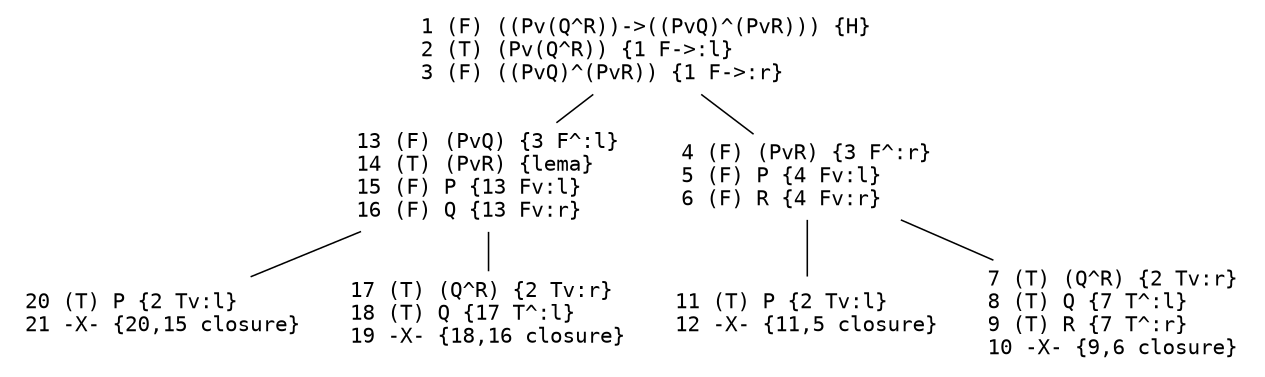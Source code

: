 digraph g {
graph[nodesep=0.1, ranksep=0.2];
node[shape=plaintext, fontname="Courier", fontsize=10];
edge[arrowsize=0.0, arrowhead=none,  penwidth=0.75];
node1[label="1 (F) ((Pv(Q^R))->((PvQ)^(PvR))) {H}\l2 (T) (Pv(Q^R)) {1 F->:l}\l3 (F) ((PvQ)^(PvR)) {1 F->:r}\l"];
node2[label="13 (F) (PvQ) {3 F^:l}\l14 (T) (PvR) {lema}\l15 (F) P {13 Fv:l}\l16 (F) Q {13 Fv:r}\l"];
node3[label="20 (T) P {2 Tv:l}\l21 -X- {20,15 closure}\l"];
node2 -> node3;
node4[label="17 (T) (Q^R) {2 Tv:r}\l18 (T) Q {17 T^:l}\l19 -X- {18,16 closure}\l"];
node2 -> node4;
node1 -> node2;
node5[label="4 (F) (PvR) {3 F^:r}\l5 (F) P {4 Fv:l}\l6 (F) R {4 Fv:r}\l"];
node6[label="11 (T) P {2 Tv:l}\l12 -X- {11,5 closure}\l"];
node5 -> node6;
node7[label="7 (T) (Q^R) {2 Tv:r}\l8 (T) Q {7 T^:l}\l9 (T) R {7 T^:r}\l10 -X- {9,6 closure}\l"];
node5 -> node7;
node1 -> node5;
}